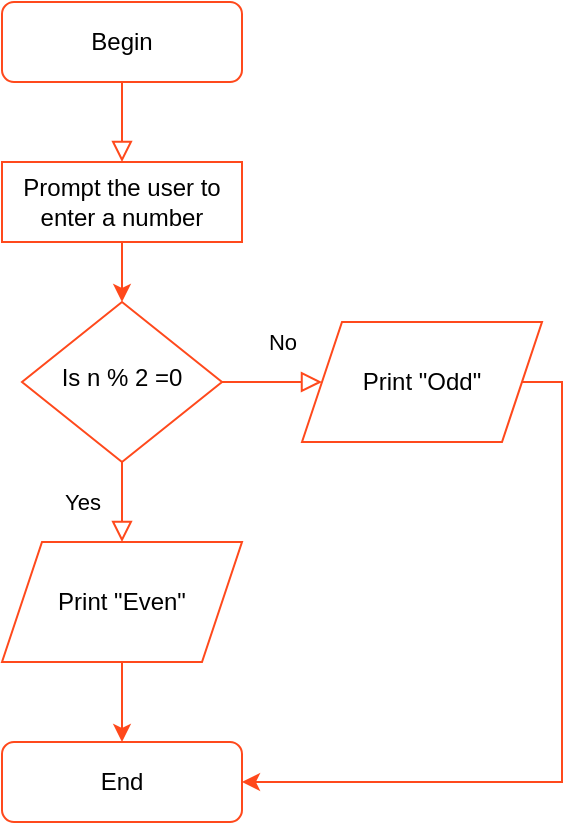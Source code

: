 <mxfile version="21.3.3" type="github">
  <diagram id="C5RBs43oDa-KdzZeNtuy" name="Page-1">
    <mxGraphModel dx="825" dy="654" grid="1" gridSize="10" guides="1" tooltips="1" connect="1" arrows="1" fold="1" page="1" pageScale="1" pageWidth="827" pageHeight="1169" math="0" shadow="0">
      <root>
        <mxCell id="WIyWlLk6GJQsqaUBKTNV-0" />
        <mxCell id="WIyWlLk6GJQsqaUBKTNV-1" parent="WIyWlLk6GJQsqaUBKTNV-0" />
        <mxCell id="WIyWlLk6GJQsqaUBKTNV-2" value="" style="rounded=0;html=1;jettySize=auto;orthogonalLoop=1;fontSize=11;endArrow=block;endFill=0;endSize=8;strokeWidth=1;shadow=0;labelBackgroundColor=none;edgeStyle=orthogonalEdgeStyle;strokeColor=#FF491C;" parent="WIyWlLk6GJQsqaUBKTNV-1" source="WIyWlLk6GJQsqaUBKTNV-3" edge="1">
          <mxGeometry relative="1" as="geometry">
            <mxPoint x="220" y="100" as="targetPoint" />
          </mxGeometry>
        </mxCell>
        <mxCell id="WIyWlLk6GJQsqaUBKTNV-3" value="Begin" style="rounded=1;whiteSpace=wrap;html=1;fontSize=12;glass=0;strokeWidth=1;shadow=0;strokeColor=#FF491C;" parent="WIyWlLk6GJQsqaUBKTNV-1" vertex="1">
          <mxGeometry x="160" y="20" width="120" height="40" as="geometry" />
        </mxCell>
        <mxCell id="WIyWlLk6GJQsqaUBKTNV-4" value="Yes" style="rounded=0;html=1;jettySize=auto;orthogonalLoop=1;fontSize=11;endArrow=block;endFill=0;endSize=8;strokeWidth=1;shadow=0;labelBackgroundColor=none;edgeStyle=orthogonalEdgeStyle;strokeColor=#FF491C;" parent="WIyWlLk6GJQsqaUBKTNV-1" source="WIyWlLk6GJQsqaUBKTNV-6" edge="1">
          <mxGeometry x="-0.013" y="-20" relative="1" as="geometry">
            <mxPoint x="-20" y="-20" as="offset" />
            <mxPoint x="220" y="290" as="targetPoint" />
          </mxGeometry>
        </mxCell>
        <mxCell id="WIyWlLk6GJQsqaUBKTNV-5" value="No" style="edgeStyle=orthogonalEdgeStyle;rounded=0;html=1;jettySize=auto;orthogonalLoop=1;fontSize=11;endArrow=block;endFill=0;endSize=8;strokeWidth=1;shadow=0;labelBackgroundColor=none;strokeColor=#FF491C;" parent="WIyWlLk6GJQsqaUBKTNV-1" source="WIyWlLk6GJQsqaUBKTNV-6" edge="1">
          <mxGeometry x="0.224" y="20" relative="1" as="geometry">
            <mxPoint as="offset" />
            <mxPoint x="320" y="210" as="targetPoint" />
          </mxGeometry>
        </mxCell>
        <mxCell id="WIyWlLk6GJQsqaUBKTNV-6" value="Is n % 2 =0" style="rhombus;whiteSpace=wrap;html=1;shadow=0;fontFamily=Helvetica;fontSize=12;align=center;strokeWidth=1;spacing=6;spacingTop=-4;strokeColor=#FF491C;" parent="WIyWlLk6GJQsqaUBKTNV-1" vertex="1">
          <mxGeometry x="170" y="170" width="100" height="80" as="geometry" />
        </mxCell>
        <mxCell id="LCBD04_ZLc6bpiqLIRqk-1" value="" style="edgeStyle=orthogonalEdgeStyle;rounded=0;orthogonalLoop=1;jettySize=auto;html=1;strokeColor=#FF491C;" edge="1" parent="WIyWlLk6GJQsqaUBKTNV-1" source="LCBD04_ZLc6bpiqLIRqk-0" target="WIyWlLk6GJQsqaUBKTNV-6">
          <mxGeometry relative="1" as="geometry" />
        </mxCell>
        <mxCell id="LCBD04_ZLc6bpiqLIRqk-0" value="Prompt the user to enter a number" style="rounded=0;whiteSpace=wrap;html=1;strokeColor=#FF491C;" vertex="1" parent="WIyWlLk6GJQsqaUBKTNV-1">
          <mxGeometry x="160" y="100" width="120" height="40" as="geometry" />
        </mxCell>
        <mxCell id="LCBD04_ZLc6bpiqLIRqk-10" value="" style="edgeStyle=orthogonalEdgeStyle;rounded=0;orthogonalLoop=1;jettySize=auto;html=1;strokeColor=#FF491C;" edge="1" parent="WIyWlLk6GJQsqaUBKTNV-1" source="LCBD04_ZLc6bpiqLIRqk-4">
          <mxGeometry relative="1" as="geometry">
            <mxPoint x="280" y="410" as="targetPoint" />
            <Array as="points">
              <mxPoint x="440" y="210" />
              <mxPoint x="440" y="410" />
            </Array>
          </mxGeometry>
        </mxCell>
        <mxCell id="LCBD04_ZLc6bpiqLIRqk-4" value="Print &quot;Odd&quot;" style="shape=parallelogram;perimeter=parallelogramPerimeter;whiteSpace=wrap;html=1;fixedSize=1;strokeColor=#FF491C;" vertex="1" parent="WIyWlLk6GJQsqaUBKTNV-1">
          <mxGeometry x="310" y="180" width="120" height="60" as="geometry" />
        </mxCell>
        <mxCell id="LCBD04_ZLc6bpiqLIRqk-8" value="" style="edgeStyle=orthogonalEdgeStyle;rounded=0;orthogonalLoop=1;jettySize=auto;html=1;strokeColor=#FF491C;" edge="1" parent="WIyWlLk6GJQsqaUBKTNV-1" source="LCBD04_ZLc6bpiqLIRqk-5" target="LCBD04_ZLc6bpiqLIRqk-7">
          <mxGeometry relative="1" as="geometry" />
        </mxCell>
        <mxCell id="LCBD04_ZLc6bpiqLIRqk-5" value="Print &quot;Even&quot;" style="shape=parallelogram;perimeter=parallelogramPerimeter;whiteSpace=wrap;html=1;fixedSize=1;strokeColor=#FF491C;" vertex="1" parent="WIyWlLk6GJQsqaUBKTNV-1">
          <mxGeometry x="160" y="290" width="120" height="60" as="geometry" />
        </mxCell>
        <mxCell id="LCBD04_ZLc6bpiqLIRqk-7" value="End" style="rounded=1;whiteSpace=wrap;html=1;strokeColor=#FF491C;" vertex="1" parent="WIyWlLk6GJQsqaUBKTNV-1">
          <mxGeometry x="160" y="390" width="120" height="40" as="geometry" />
        </mxCell>
      </root>
    </mxGraphModel>
  </diagram>
</mxfile>
